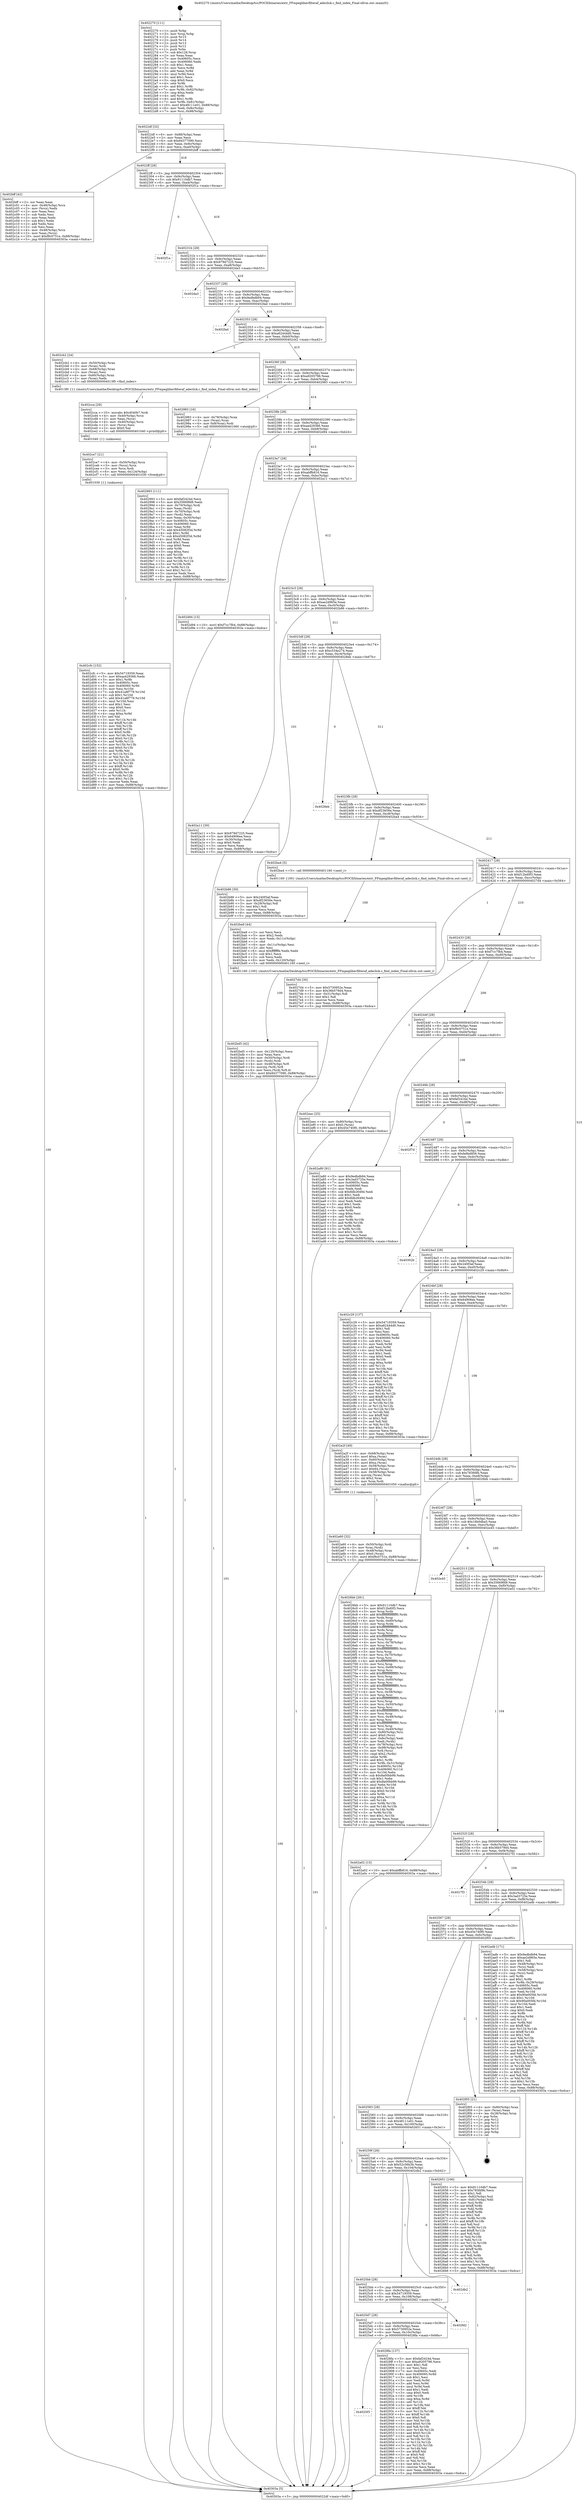 digraph "0x402270" {
  label = "0x402270 (/mnt/c/Users/mathe/Desktop/tcc/POCII/binaries/extr_FFmpeglibavfilteraf_adeclick.c_find_index_Final-ollvm.out::main(0))"
  labelloc = "t"
  node[shape=record]

  Entry [label="",width=0.3,height=0.3,shape=circle,fillcolor=black,style=filled]
  "0x4022df" [label="{
     0x4022df [32]\l
     | [instrs]\l
     &nbsp;&nbsp;0x4022df \<+6\>: mov -0x88(%rbp),%eax\l
     &nbsp;&nbsp;0x4022e5 \<+2\>: mov %eax,%ecx\l
     &nbsp;&nbsp;0x4022e7 \<+6\>: sub $0x84377090,%ecx\l
     &nbsp;&nbsp;0x4022ed \<+6\>: mov %eax,-0x9c(%rbp)\l
     &nbsp;&nbsp;0x4022f3 \<+6\>: mov %ecx,-0xa0(%rbp)\l
     &nbsp;&nbsp;0x4022f9 \<+6\>: je 0000000000402bff \<main+0x98f\>\l
  }"]
  "0x402bff" [label="{
     0x402bff [42]\l
     | [instrs]\l
     &nbsp;&nbsp;0x402bff \<+2\>: xor %eax,%eax\l
     &nbsp;&nbsp;0x402c01 \<+4\>: mov -0x48(%rbp),%rcx\l
     &nbsp;&nbsp;0x402c05 \<+2\>: mov (%rcx),%edx\l
     &nbsp;&nbsp;0x402c07 \<+2\>: mov %eax,%esi\l
     &nbsp;&nbsp;0x402c09 \<+2\>: sub %edx,%esi\l
     &nbsp;&nbsp;0x402c0b \<+2\>: mov %eax,%edx\l
     &nbsp;&nbsp;0x402c0d \<+3\>: sub $0x1,%edx\l
     &nbsp;&nbsp;0x402c10 \<+2\>: add %edx,%esi\l
     &nbsp;&nbsp;0x402c12 \<+2\>: sub %esi,%eax\l
     &nbsp;&nbsp;0x402c14 \<+4\>: mov -0x48(%rbp),%rcx\l
     &nbsp;&nbsp;0x402c18 \<+2\>: mov %eax,(%rcx)\l
     &nbsp;&nbsp;0x402c1a \<+10\>: movl $0xf9c0751e,-0x88(%rbp)\l
     &nbsp;&nbsp;0x402c24 \<+5\>: jmp 000000000040303a \<main+0xdca\>\l
  }"]
  "0x4022ff" [label="{
     0x4022ff [28]\l
     | [instrs]\l
     &nbsp;&nbsp;0x4022ff \<+5\>: jmp 0000000000402304 \<main+0x94\>\l
     &nbsp;&nbsp;0x402304 \<+6\>: mov -0x9c(%rbp),%eax\l
     &nbsp;&nbsp;0x40230a \<+5\>: sub $0x91110db7,%eax\l
     &nbsp;&nbsp;0x40230f \<+6\>: mov %eax,-0xa4(%rbp)\l
     &nbsp;&nbsp;0x402315 \<+6\>: je 0000000000402f1a \<main+0xcaa\>\l
  }"]
  Exit [label="",width=0.3,height=0.3,shape=circle,fillcolor=black,style=filled,peripheries=2]
  "0x402f1a" [label="{
     0x402f1a\l
  }", style=dashed]
  "0x40231b" [label="{
     0x40231b [28]\l
     | [instrs]\l
     &nbsp;&nbsp;0x40231b \<+5\>: jmp 0000000000402320 \<main+0xb0\>\l
     &nbsp;&nbsp;0x402320 \<+6\>: mov -0x9c(%rbp),%eax\l
     &nbsp;&nbsp;0x402326 \<+5\>: sub $0x979d7225,%eax\l
     &nbsp;&nbsp;0x40232b \<+6\>: mov %eax,-0xa8(%rbp)\l
     &nbsp;&nbsp;0x402331 \<+6\>: je 0000000000402da3 \<main+0xb33\>\l
  }"]
  "0x402cfc" [label="{
     0x402cfc [152]\l
     | [instrs]\l
     &nbsp;&nbsp;0x402cfc \<+5\>: mov $0x54719359,%eax\l
     &nbsp;&nbsp;0x402d01 \<+5\>: mov $0xaa429366,%edx\l
     &nbsp;&nbsp;0x402d06 \<+3\>: mov $0x1,%r8b\l
     &nbsp;&nbsp;0x402d09 \<+7\>: mov 0x40605c,%esi\l
     &nbsp;&nbsp;0x402d10 \<+8\>: mov 0x406060,%r9d\l
     &nbsp;&nbsp;0x402d18 \<+3\>: mov %esi,%r10d\l
     &nbsp;&nbsp;0x402d1b \<+7\>: sub $0x41a8f779,%r10d\l
     &nbsp;&nbsp;0x402d22 \<+4\>: sub $0x1,%r10d\l
     &nbsp;&nbsp;0x402d26 \<+7\>: add $0x41a8f779,%r10d\l
     &nbsp;&nbsp;0x402d2d \<+4\>: imul %r10d,%esi\l
     &nbsp;&nbsp;0x402d31 \<+3\>: and $0x1,%esi\l
     &nbsp;&nbsp;0x402d34 \<+3\>: cmp $0x0,%esi\l
     &nbsp;&nbsp;0x402d37 \<+4\>: sete %r11b\l
     &nbsp;&nbsp;0x402d3b \<+4\>: cmp $0xa,%r9d\l
     &nbsp;&nbsp;0x402d3f \<+3\>: setl %bl\l
     &nbsp;&nbsp;0x402d42 \<+3\>: mov %r11b,%r14b\l
     &nbsp;&nbsp;0x402d45 \<+4\>: xor $0xff,%r14b\l
     &nbsp;&nbsp;0x402d49 \<+3\>: mov %bl,%r15b\l
     &nbsp;&nbsp;0x402d4c \<+4\>: xor $0xff,%r15b\l
     &nbsp;&nbsp;0x402d50 \<+4\>: xor $0x0,%r8b\l
     &nbsp;&nbsp;0x402d54 \<+3\>: mov %r14b,%r12b\l
     &nbsp;&nbsp;0x402d57 \<+4\>: and $0x0,%r12b\l
     &nbsp;&nbsp;0x402d5b \<+3\>: and %r8b,%r11b\l
     &nbsp;&nbsp;0x402d5e \<+3\>: mov %r15b,%r13b\l
     &nbsp;&nbsp;0x402d61 \<+4\>: and $0x0,%r13b\l
     &nbsp;&nbsp;0x402d65 \<+3\>: and %r8b,%bl\l
     &nbsp;&nbsp;0x402d68 \<+3\>: or %r11b,%r12b\l
     &nbsp;&nbsp;0x402d6b \<+3\>: or %bl,%r13b\l
     &nbsp;&nbsp;0x402d6e \<+3\>: xor %r13b,%r12b\l
     &nbsp;&nbsp;0x402d71 \<+3\>: or %r15b,%r14b\l
     &nbsp;&nbsp;0x402d74 \<+4\>: xor $0xff,%r14b\l
     &nbsp;&nbsp;0x402d78 \<+4\>: or $0x0,%r8b\l
     &nbsp;&nbsp;0x402d7c \<+3\>: and %r8b,%r14b\l
     &nbsp;&nbsp;0x402d7f \<+3\>: or %r14b,%r12b\l
     &nbsp;&nbsp;0x402d82 \<+4\>: test $0x1,%r12b\l
     &nbsp;&nbsp;0x402d86 \<+3\>: cmovne %edx,%eax\l
     &nbsp;&nbsp;0x402d89 \<+6\>: mov %eax,-0x88(%rbp)\l
     &nbsp;&nbsp;0x402d8f \<+5\>: jmp 000000000040303a \<main+0xdca\>\l
  }"]
  "0x402da3" [label="{
     0x402da3\l
  }", style=dashed]
  "0x402337" [label="{
     0x402337 [28]\l
     | [instrs]\l
     &nbsp;&nbsp;0x402337 \<+5\>: jmp 000000000040233c \<main+0xcc\>\l
     &nbsp;&nbsp;0x40233c \<+6\>: mov -0x9c(%rbp),%eax\l
     &nbsp;&nbsp;0x402342 \<+5\>: sub $0x9edbdb94,%eax\l
     &nbsp;&nbsp;0x402347 \<+6\>: mov %eax,-0xac(%rbp)\l
     &nbsp;&nbsp;0x40234d \<+6\>: je 0000000000402fad \<main+0xd3d\>\l
  }"]
  "0x402ce7" [label="{
     0x402ce7 [21]\l
     | [instrs]\l
     &nbsp;&nbsp;0x402ce7 \<+4\>: mov -0x50(%rbp),%rcx\l
     &nbsp;&nbsp;0x402ceb \<+3\>: mov (%rcx),%rcx\l
     &nbsp;&nbsp;0x402cee \<+3\>: mov %rcx,%rdi\l
     &nbsp;&nbsp;0x402cf1 \<+6\>: mov %eax,-0x124(%rbp)\l
     &nbsp;&nbsp;0x402cf7 \<+5\>: call 0000000000401030 \<free@plt\>\l
     | [calls]\l
     &nbsp;&nbsp;0x401030 \{1\} (unknown)\l
  }"]
  "0x402fad" [label="{
     0x402fad\l
  }", style=dashed]
  "0x402353" [label="{
     0x402353 [28]\l
     | [instrs]\l
     &nbsp;&nbsp;0x402353 \<+5\>: jmp 0000000000402358 \<main+0xe8\>\l
     &nbsp;&nbsp;0x402358 \<+6\>: mov -0x9c(%rbp),%eax\l
     &nbsp;&nbsp;0x40235e \<+5\>: sub $0xa62444d0,%eax\l
     &nbsp;&nbsp;0x402363 \<+6\>: mov %eax,-0xb0(%rbp)\l
     &nbsp;&nbsp;0x402369 \<+6\>: je 0000000000402cb2 \<main+0xa42\>\l
  }"]
  "0x402cca" [label="{
     0x402cca [29]\l
     | [instrs]\l
     &nbsp;&nbsp;0x402cca \<+10\>: movabs $0x4040b7,%rdi\l
     &nbsp;&nbsp;0x402cd4 \<+4\>: mov -0x40(%rbp),%rcx\l
     &nbsp;&nbsp;0x402cd8 \<+2\>: mov %eax,(%rcx)\l
     &nbsp;&nbsp;0x402cda \<+4\>: mov -0x40(%rbp),%rcx\l
     &nbsp;&nbsp;0x402cde \<+2\>: mov (%rcx),%esi\l
     &nbsp;&nbsp;0x402ce0 \<+2\>: mov $0x0,%al\l
     &nbsp;&nbsp;0x402ce2 \<+5\>: call 0000000000401040 \<printf@plt\>\l
     | [calls]\l
     &nbsp;&nbsp;0x401040 \{1\} (unknown)\l
  }"]
  "0x402cb2" [label="{
     0x402cb2 [24]\l
     | [instrs]\l
     &nbsp;&nbsp;0x402cb2 \<+4\>: mov -0x50(%rbp),%rax\l
     &nbsp;&nbsp;0x402cb6 \<+3\>: mov (%rax),%rdi\l
     &nbsp;&nbsp;0x402cb9 \<+4\>: mov -0x68(%rbp),%rax\l
     &nbsp;&nbsp;0x402cbd \<+2\>: mov (%rax),%esi\l
     &nbsp;&nbsp;0x402cbf \<+4\>: mov -0x60(%rbp),%rax\l
     &nbsp;&nbsp;0x402cc3 \<+2\>: mov (%rax),%edx\l
     &nbsp;&nbsp;0x402cc5 \<+5\>: call 00000000004013f0 \<find_index\>\l
     | [calls]\l
     &nbsp;&nbsp;0x4013f0 \{1\} (/mnt/c/Users/mathe/Desktop/tcc/POCII/binaries/extr_FFmpeglibavfilteraf_adeclick.c_find_index_Final-ollvm.out::find_index)\l
  }"]
  "0x40236f" [label="{
     0x40236f [28]\l
     | [instrs]\l
     &nbsp;&nbsp;0x40236f \<+5\>: jmp 0000000000402374 \<main+0x104\>\l
     &nbsp;&nbsp;0x402374 \<+6\>: mov -0x9c(%rbp),%eax\l
     &nbsp;&nbsp;0x40237a \<+5\>: sub $0xa9205796,%eax\l
     &nbsp;&nbsp;0x40237f \<+6\>: mov %eax,-0xb4(%rbp)\l
     &nbsp;&nbsp;0x402385 \<+6\>: je 0000000000402983 \<main+0x713\>\l
  }"]
  "0x402bd5" [label="{
     0x402bd5 [42]\l
     | [instrs]\l
     &nbsp;&nbsp;0x402bd5 \<+6\>: mov -0x120(%rbp),%ecx\l
     &nbsp;&nbsp;0x402bdb \<+3\>: imul %eax,%ecx\l
     &nbsp;&nbsp;0x402bde \<+4\>: mov -0x50(%rbp),%rdi\l
     &nbsp;&nbsp;0x402be2 \<+3\>: mov (%rdi),%rdi\l
     &nbsp;&nbsp;0x402be5 \<+4\>: mov -0x48(%rbp),%r8\l
     &nbsp;&nbsp;0x402be9 \<+3\>: movslq (%r8),%r8\l
     &nbsp;&nbsp;0x402bec \<+4\>: mov %ecx,(%rdi,%r8,4)\l
     &nbsp;&nbsp;0x402bf0 \<+10\>: movl $0x84377090,-0x88(%rbp)\l
     &nbsp;&nbsp;0x402bfa \<+5\>: jmp 000000000040303a \<main+0xdca\>\l
  }"]
  "0x402983" [label="{
     0x402983 [16]\l
     | [instrs]\l
     &nbsp;&nbsp;0x402983 \<+4\>: mov -0x78(%rbp),%rax\l
     &nbsp;&nbsp;0x402987 \<+3\>: mov (%rax),%rax\l
     &nbsp;&nbsp;0x40298a \<+4\>: mov 0x8(%rax),%rdi\l
     &nbsp;&nbsp;0x40298e \<+5\>: call 0000000000401060 \<atoi@plt\>\l
     | [calls]\l
     &nbsp;&nbsp;0x401060 \{1\} (unknown)\l
  }"]
  "0x40238b" [label="{
     0x40238b [28]\l
     | [instrs]\l
     &nbsp;&nbsp;0x40238b \<+5\>: jmp 0000000000402390 \<main+0x120\>\l
     &nbsp;&nbsp;0x402390 \<+6\>: mov -0x9c(%rbp),%eax\l
     &nbsp;&nbsp;0x402396 \<+5\>: sub $0xaa429366,%eax\l
     &nbsp;&nbsp;0x40239b \<+6\>: mov %eax,-0xb8(%rbp)\l
     &nbsp;&nbsp;0x4023a1 \<+6\>: je 0000000000402d94 \<main+0xb24\>\l
  }"]
  "0x402ba9" [label="{
     0x402ba9 [44]\l
     | [instrs]\l
     &nbsp;&nbsp;0x402ba9 \<+2\>: xor %ecx,%ecx\l
     &nbsp;&nbsp;0x402bab \<+5\>: mov $0x2,%edx\l
     &nbsp;&nbsp;0x402bb0 \<+6\>: mov %edx,-0x11c(%rbp)\l
     &nbsp;&nbsp;0x402bb6 \<+1\>: cltd\l
     &nbsp;&nbsp;0x402bb7 \<+6\>: mov -0x11c(%rbp),%esi\l
     &nbsp;&nbsp;0x402bbd \<+2\>: idiv %esi\l
     &nbsp;&nbsp;0x402bbf \<+6\>: imul $0xfffffffe,%edx,%edx\l
     &nbsp;&nbsp;0x402bc5 \<+3\>: sub $0x1,%ecx\l
     &nbsp;&nbsp;0x402bc8 \<+2\>: sub %ecx,%edx\l
     &nbsp;&nbsp;0x402bca \<+6\>: mov %edx,-0x120(%rbp)\l
     &nbsp;&nbsp;0x402bd0 \<+5\>: call 0000000000401160 \<next_i\>\l
     | [calls]\l
     &nbsp;&nbsp;0x401160 \{100\} (/mnt/c/Users/mathe/Desktop/tcc/POCII/binaries/extr_FFmpeglibavfilteraf_adeclick.c_find_index_Final-ollvm.out::next_i)\l
  }"]
  "0x402d94" [label="{
     0x402d94 [15]\l
     | [instrs]\l
     &nbsp;&nbsp;0x402d94 \<+10\>: movl $0xf7cc7fb4,-0x88(%rbp)\l
     &nbsp;&nbsp;0x402d9e \<+5\>: jmp 000000000040303a \<main+0xdca\>\l
  }"]
  "0x4023a7" [label="{
     0x4023a7 [28]\l
     | [instrs]\l
     &nbsp;&nbsp;0x4023a7 \<+5\>: jmp 00000000004023ac \<main+0x13c\>\l
     &nbsp;&nbsp;0x4023ac \<+6\>: mov -0x9c(%rbp),%eax\l
     &nbsp;&nbsp;0x4023b2 \<+5\>: sub $0xabffb816,%eax\l
     &nbsp;&nbsp;0x4023b7 \<+6\>: mov %eax,-0xbc(%rbp)\l
     &nbsp;&nbsp;0x4023bd \<+6\>: je 0000000000402a11 \<main+0x7a1\>\l
  }"]
  "0x402a60" [label="{
     0x402a60 [32]\l
     | [instrs]\l
     &nbsp;&nbsp;0x402a60 \<+4\>: mov -0x50(%rbp),%rdi\l
     &nbsp;&nbsp;0x402a64 \<+3\>: mov %rax,(%rdi)\l
     &nbsp;&nbsp;0x402a67 \<+4\>: mov -0x48(%rbp),%rax\l
     &nbsp;&nbsp;0x402a6b \<+6\>: movl $0x0,(%rax)\l
     &nbsp;&nbsp;0x402a71 \<+10\>: movl $0xf9c0751e,-0x88(%rbp)\l
     &nbsp;&nbsp;0x402a7b \<+5\>: jmp 000000000040303a \<main+0xdca\>\l
  }"]
  "0x402a11" [label="{
     0x402a11 [30]\l
     | [instrs]\l
     &nbsp;&nbsp;0x402a11 \<+5\>: mov $0x979d7225,%eax\l
     &nbsp;&nbsp;0x402a16 \<+5\>: mov $0x64906ee,%ecx\l
     &nbsp;&nbsp;0x402a1b \<+3\>: mov -0x30(%rbp),%edx\l
     &nbsp;&nbsp;0x402a1e \<+3\>: cmp $0x0,%edx\l
     &nbsp;&nbsp;0x402a21 \<+3\>: cmove %ecx,%eax\l
     &nbsp;&nbsp;0x402a24 \<+6\>: mov %eax,-0x88(%rbp)\l
     &nbsp;&nbsp;0x402a2a \<+5\>: jmp 000000000040303a \<main+0xdca\>\l
  }"]
  "0x4023c3" [label="{
     0x4023c3 [28]\l
     | [instrs]\l
     &nbsp;&nbsp;0x4023c3 \<+5\>: jmp 00000000004023c8 \<main+0x158\>\l
     &nbsp;&nbsp;0x4023c8 \<+6\>: mov -0x9c(%rbp),%eax\l
     &nbsp;&nbsp;0x4023ce \<+5\>: sub $0xae2d965e,%eax\l
     &nbsp;&nbsp;0x4023d3 \<+6\>: mov %eax,-0xc0(%rbp)\l
     &nbsp;&nbsp;0x4023d9 \<+6\>: je 0000000000402b86 \<main+0x916\>\l
  }"]
  "0x402993" [label="{
     0x402993 [111]\l
     | [instrs]\l
     &nbsp;&nbsp;0x402993 \<+5\>: mov $0xfaf2424d,%ecx\l
     &nbsp;&nbsp;0x402998 \<+5\>: mov $0x35669fd9,%edx\l
     &nbsp;&nbsp;0x40299d \<+4\>: mov -0x70(%rbp),%rdi\l
     &nbsp;&nbsp;0x4029a1 \<+2\>: mov %eax,(%rdi)\l
     &nbsp;&nbsp;0x4029a3 \<+4\>: mov -0x70(%rbp),%rdi\l
     &nbsp;&nbsp;0x4029a7 \<+2\>: mov (%rdi),%eax\l
     &nbsp;&nbsp;0x4029a9 \<+3\>: mov %eax,-0x30(%rbp)\l
     &nbsp;&nbsp;0x4029ac \<+7\>: mov 0x40605c,%eax\l
     &nbsp;&nbsp;0x4029b3 \<+7\>: mov 0x406060,%esi\l
     &nbsp;&nbsp;0x4029ba \<+3\>: mov %eax,%r8d\l
     &nbsp;&nbsp;0x4029bd \<+7\>: add $0x45082f3d,%r8d\l
     &nbsp;&nbsp;0x4029c4 \<+4\>: sub $0x1,%r8d\l
     &nbsp;&nbsp;0x4029c8 \<+7\>: sub $0x45082f3d,%r8d\l
     &nbsp;&nbsp;0x4029cf \<+4\>: imul %r8d,%eax\l
     &nbsp;&nbsp;0x4029d3 \<+3\>: and $0x1,%eax\l
     &nbsp;&nbsp;0x4029d6 \<+3\>: cmp $0x0,%eax\l
     &nbsp;&nbsp;0x4029d9 \<+4\>: sete %r9b\l
     &nbsp;&nbsp;0x4029dd \<+3\>: cmp $0xa,%esi\l
     &nbsp;&nbsp;0x4029e0 \<+4\>: setl %r10b\l
     &nbsp;&nbsp;0x4029e4 \<+3\>: mov %r9b,%r11b\l
     &nbsp;&nbsp;0x4029e7 \<+3\>: and %r10b,%r11b\l
     &nbsp;&nbsp;0x4029ea \<+3\>: xor %r10b,%r9b\l
     &nbsp;&nbsp;0x4029ed \<+3\>: or %r9b,%r11b\l
     &nbsp;&nbsp;0x4029f0 \<+4\>: test $0x1,%r11b\l
     &nbsp;&nbsp;0x4029f4 \<+3\>: cmovne %edx,%ecx\l
     &nbsp;&nbsp;0x4029f7 \<+6\>: mov %ecx,-0x88(%rbp)\l
     &nbsp;&nbsp;0x4029fd \<+5\>: jmp 000000000040303a \<main+0xdca\>\l
  }"]
  "0x402b86" [label="{
     0x402b86 [30]\l
     | [instrs]\l
     &nbsp;&nbsp;0x402b86 \<+5\>: mov $0x240f3af,%eax\l
     &nbsp;&nbsp;0x402b8b \<+5\>: mov $0xdf23656e,%ecx\l
     &nbsp;&nbsp;0x402b90 \<+3\>: mov -0x29(%rbp),%dl\l
     &nbsp;&nbsp;0x402b93 \<+3\>: test $0x1,%dl\l
     &nbsp;&nbsp;0x402b96 \<+3\>: cmovne %ecx,%eax\l
     &nbsp;&nbsp;0x402b99 \<+6\>: mov %eax,-0x88(%rbp)\l
     &nbsp;&nbsp;0x402b9f \<+5\>: jmp 000000000040303a \<main+0xdca\>\l
  }"]
  "0x4023df" [label="{
     0x4023df [28]\l
     | [instrs]\l
     &nbsp;&nbsp;0x4023df \<+5\>: jmp 00000000004023e4 \<main+0x174\>\l
     &nbsp;&nbsp;0x4023e4 \<+6\>: mov -0x9c(%rbp),%eax\l
     &nbsp;&nbsp;0x4023ea \<+5\>: sub $0xc534e274,%eax\l
     &nbsp;&nbsp;0x4023ef \<+6\>: mov %eax,-0xc4(%rbp)\l
     &nbsp;&nbsp;0x4023f5 \<+6\>: je 00000000004028eb \<main+0x67b\>\l
  }"]
  "0x4025f3" [label="{
     0x4025f3\l
  }", style=dashed]
  "0x4028eb" [label="{
     0x4028eb\l
  }", style=dashed]
  "0x4023fb" [label="{
     0x4023fb [28]\l
     | [instrs]\l
     &nbsp;&nbsp;0x4023fb \<+5\>: jmp 0000000000402400 \<main+0x190\>\l
     &nbsp;&nbsp;0x402400 \<+6\>: mov -0x9c(%rbp),%eax\l
     &nbsp;&nbsp;0x402406 \<+5\>: sub $0xdf23656e,%eax\l
     &nbsp;&nbsp;0x40240b \<+6\>: mov %eax,-0xc8(%rbp)\l
     &nbsp;&nbsp;0x402411 \<+6\>: je 0000000000402ba4 \<main+0x934\>\l
  }"]
  "0x4028fa" [label="{
     0x4028fa [137]\l
     | [instrs]\l
     &nbsp;&nbsp;0x4028fa \<+5\>: mov $0xfaf2424d,%eax\l
     &nbsp;&nbsp;0x4028ff \<+5\>: mov $0xa9205796,%ecx\l
     &nbsp;&nbsp;0x402904 \<+2\>: mov $0x1,%dl\l
     &nbsp;&nbsp;0x402906 \<+2\>: xor %esi,%esi\l
     &nbsp;&nbsp;0x402908 \<+7\>: mov 0x40605c,%edi\l
     &nbsp;&nbsp;0x40290f \<+8\>: mov 0x406060,%r8d\l
     &nbsp;&nbsp;0x402917 \<+3\>: sub $0x1,%esi\l
     &nbsp;&nbsp;0x40291a \<+3\>: mov %edi,%r9d\l
     &nbsp;&nbsp;0x40291d \<+3\>: add %esi,%r9d\l
     &nbsp;&nbsp;0x402920 \<+4\>: imul %r9d,%edi\l
     &nbsp;&nbsp;0x402924 \<+3\>: and $0x1,%edi\l
     &nbsp;&nbsp;0x402927 \<+3\>: cmp $0x0,%edi\l
     &nbsp;&nbsp;0x40292a \<+4\>: sete %r10b\l
     &nbsp;&nbsp;0x40292e \<+4\>: cmp $0xa,%r8d\l
     &nbsp;&nbsp;0x402932 \<+4\>: setl %r11b\l
     &nbsp;&nbsp;0x402936 \<+3\>: mov %r10b,%bl\l
     &nbsp;&nbsp;0x402939 \<+3\>: xor $0xff,%bl\l
     &nbsp;&nbsp;0x40293c \<+3\>: mov %r11b,%r14b\l
     &nbsp;&nbsp;0x40293f \<+4\>: xor $0xff,%r14b\l
     &nbsp;&nbsp;0x402943 \<+3\>: xor $0x0,%dl\l
     &nbsp;&nbsp;0x402946 \<+3\>: mov %bl,%r15b\l
     &nbsp;&nbsp;0x402949 \<+4\>: and $0x0,%r15b\l
     &nbsp;&nbsp;0x40294d \<+3\>: and %dl,%r10b\l
     &nbsp;&nbsp;0x402950 \<+3\>: mov %r14b,%r12b\l
     &nbsp;&nbsp;0x402953 \<+4\>: and $0x0,%r12b\l
     &nbsp;&nbsp;0x402957 \<+3\>: and %dl,%r11b\l
     &nbsp;&nbsp;0x40295a \<+3\>: or %r10b,%r15b\l
     &nbsp;&nbsp;0x40295d \<+3\>: or %r11b,%r12b\l
     &nbsp;&nbsp;0x402960 \<+3\>: xor %r12b,%r15b\l
     &nbsp;&nbsp;0x402963 \<+3\>: or %r14b,%bl\l
     &nbsp;&nbsp;0x402966 \<+3\>: xor $0xff,%bl\l
     &nbsp;&nbsp;0x402969 \<+3\>: or $0x0,%dl\l
     &nbsp;&nbsp;0x40296c \<+2\>: and %dl,%bl\l
     &nbsp;&nbsp;0x40296e \<+3\>: or %bl,%r15b\l
     &nbsp;&nbsp;0x402971 \<+4\>: test $0x1,%r15b\l
     &nbsp;&nbsp;0x402975 \<+3\>: cmovne %ecx,%eax\l
     &nbsp;&nbsp;0x402978 \<+6\>: mov %eax,-0x88(%rbp)\l
     &nbsp;&nbsp;0x40297e \<+5\>: jmp 000000000040303a \<main+0xdca\>\l
  }"]
  "0x402ba4" [label="{
     0x402ba4 [5]\l
     | [instrs]\l
     &nbsp;&nbsp;0x402ba4 \<+5\>: call 0000000000401160 \<next_i\>\l
     | [calls]\l
     &nbsp;&nbsp;0x401160 \{100\} (/mnt/c/Users/mathe/Desktop/tcc/POCII/binaries/extr_FFmpeglibavfilteraf_adeclick.c_find_index_Final-ollvm.out::next_i)\l
  }"]
  "0x402417" [label="{
     0x402417 [28]\l
     | [instrs]\l
     &nbsp;&nbsp;0x402417 \<+5\>: jmp 000000000040241c \<main+0x1ac\>\l
     &nbsp;&nbsp;0x40241c \<+6\>: mov -0x9c(%rbp),%eax\l
     &nbsp;&nbsp;0x402422 \<+5\>: sub $0xf12bd0f3,%eax\l
     &nbsp;&nbsp;0x402427 \<+6\>: mov %eax,-0xcc(%rbp)\l
     &nbsp;&nbsp;0x40242d \<+6\>: je 00000000004027d4 \<main+0x564\>\l
  }"]
  "0x4025d7" [label="{
     0x4025d7 [28]\l
     | [instrs]\l
     &nbsp;&nbsp;0x4025d7 \<+5\>: jmp 00000000004025dc \<main+0x36c\>\l
     &nbsp;&nbsp;0x4025dc \<+6\>: mov -0x9c(%rbp),%eax\l
     &nbsp;&nbsp;0x4025e2 \<+5\>: sub $0x5730952e,%eax\l
     &nbsp;&nbsp;0x4025e7 \<+6\>: mov %eax,-0x10c(%rbp)\l
     &nbsp;&nbsp;0x4025ed \<+6\>: je 00000000004028fa \<main+0x68a\>\l
  }"]
  "0x4027d4" [label="{
     0x4027d4 [30]\l
     | [instrs]\l
     &nbsp;&nbsp;0x4027d4 \<+5\>: mov $0x5730952e,%eax\l
     &nbsp;&nbsp;0x4027d9 \<+5\>: mov $0x36b579d4,%ecx\l
     &nbsp;&nbsp;0x4027de \<+3\>: mov -0x31(%rbp),%dl\l
     &nbsp;&nbsp;0x4027e1 \<+3\>: test $0x1,%dl\l
     &nbsp;&nbsp;0x4027e4 \<+3\>: cmovne %ecx,%eax\l
     &nbsp;&nbsp;0x4027e7 \<+6\>: mov %eax,-0x88(%rbp)\l
     &nbsp;&nbsp;0x4027ed \<+5\>: jmp 000000000040303a \<main+0xdca\>\l
  }"]
  "0x402433" [label="{
     0x402433 [28]\l
     | [instrs]\l
     &nbsp;&nbsp;0x402433 \<+5\>: jmp 0000000000402438 \<main+0x1c8\>\l
     &nbsp;&nbsp;0x402438 \<+6\>: mov -0x9c(%rbp),%eax\l
     &nbsp;&nbsp;0x40243e \<+5\>: sub $0xf7cc7fb4,%eax\l
     &nbsp;&nbsp;0x402443 \<+6\>: mov %eax,-0xd0(%rbp)\l
     &nbsp;&nbsp;0x402449 \<+6\>: je 0000000000402eec \<main+0xc7c\>\l
  }"]
  "0x402fd2" [label="{
     0x402fd2\l
  }", style=dashed]
  "0x402eec" [label="{
     0x402eec [25]\l
     | [instrs]\l
     &nbsp;&nbsp;0x402eec \<+4\>: mov -0x80(%rbp),%rax\l
     &nbsp;&nbsp;0x402ef0 \<+6\>: movl $0x0,(%rax)\l
     &nbsp;&nbsp;0x402ef6 \<+10\>: movl $0x45e740f0,-0x88(%rbp)\l
     &nbsp;&nbsp;0x402f00 \<+5\>: jmp 000000000040303a \<main+0xdca\>\l
  }"]
  "0x40244f" [label="{
     0x40244f [28]\l
     | [instrs]\l
     &nbsp;&nbsp;0x40244f \<+5\>: jmp 0000000000402454 \<main+0x1e4\>\l
     &nbsp;&nbsp;0x402454 \<+6\>: mov -0x9c(%rbp),%eax\l
     &nbsp;&nbsp;0x40245a \<+5\>: sub $0xf9c0751e,%eax\l
     &nbsp;&nbsp;0x40245f \<+6\>: mov %eax,-0xd4(%rbp)\l
     &nbsp;&nbsp;0x402465 \<+6\>: je 0000000000402a80 \<main+0x810\>\l
  }"]
  "0x4025bb" [label="{
     0x4025bb [28]\l
     | [instrs]\l
     &nbsp;&nbsp;0x4025bb \<+5\>: jmp 00000000004025c0 \<main+0x350\>\l
     &nbsp;&nbsp;0x4025c0 \<+6\>: mov -0x9c(%rbp),%eax\l
     &nbsp;&nbsp;0x4025c6 \<+5\>: sub $0x54719359,%eax\l
     &nbsp;&nbsp;0x4025cb \<+6\>: mov %eax,-0x108(%rbp)\l
     &nbsp;&nbsp;0x4025d1 \<+6\>: je 0000000000402fd2 \<main+0xd62\>\l
  }"]
  "0x402a80" [label="{
     0x402a80 [91]\l
     | [instrs]\l
     &nbsp;&nbsp;0x402a80 \<+5\>: mov $0x9edbdb94,%eax\l
     &nbsp;&nbsp;0x402a85 \<+5\>: mov $0x3ad3725e,%ecx\l
     &nbsp;&nbsp;0x402a8a \<+7\>: mov 0x40605c,%edx\l
     &nbsp;&nbsp;0x402a91 \<+7\>: mov 0x406060,%esi\l
     &nbsp;&nbsp;0x402a98 \<+2\>: mov %edx,%edi\l
     &nbsp;&nbsp;0x402a9a \<+6\>: sub $0x8db2649d,%edi\l
     &nbsp;&nbsp;0x402aa0 \<+3\>: sub $0x1,%edi\l
     &nbsp;&nbsp;0x402aa3 \<+6\>: add $0x8db2649d,%edi\l
     &nbsp;&nbsp;0x402aa9 \<+3\>: imul %edi,%edx\l
     &nbsp;&nbsp;0x402aac \<+3\>: and $0x1,%edx\l
     &nbsp;&nbsp;0x402aaf \<+3\>: cmp $0x0,%edx\l
     &nbsp;&nbsp;0x402ab2 \<+4\>: sete %r8b\l
     &nbsp;&nbsp;0x402ab6 \<+3\>: cmp $0xa,%esi\l
     &nbsp;&nbsp;0x402ab9 \<+4\>: setl %r9b\l
     &nbsp;&nbsp;0x402abd \<+3\>: mov %r8b,%r10b\l
     &nbsp;&nbsp;0x402ac0 \<+3\>: and %r9b,%r10b\l
     &nbsp;&nbsp;0x402ac3 \<+3\>: xor %r9b,%r8b\l
     &nbsp;&nbsp;0x402ac6 \<+3\>: or %r8b,%r10b\l
     &nbsp;&nbsp;0x402ac9 \<+4\>: test $0x1,%r10b\l
     &nbsp;&nbsp;0x402acd \<+3\>: cmovne %ecx,%eax\l
     &nbsp;&nbsp;0x402ad0 \<+6\>: mov %eax,-0x88(%rbp)\l
     &nbsp;&nbsp;0x402ad6 \<+5\>: jmp 000000000040303a \<main+0xdca\>\l
  }"]
  "0x40246b" [label="{
     0x40246b [28]\l
     | [instrs]\l
     &nbsp;&nbsp;0x40246b \<+5\>: jmp 0000000000402470 \<main+0x200\>\l
     &nbsp;&nbsp;0x402470 \<+6\>: mov -0x9c(%rbp),%eax\l
     &nbsp;&nbsp;0x402476 \<+5\>: sub $0xfaf2424d,%eax\l
     &nbsp;&nbsp;0x40247b \<+6\>: mov %eax,-0xd8(%rbp)\l
     &nbsp;&nbsp;0x402481 \<+6\>: je 0000000000402f7d \<main+0xd0d\>\l
  }"]
  "0x402db2" [label="{
     0x402db2\l
  }", style=dashed]
  "0x402f7d" [label="{
     0x402f7d\l
  }", style=dashed]
  "0x402487" [label="{
     0x402487 [28]\l
     | [instrs]\l
     &nbsp;&nbsp;0x402487 \<+5\>: jmp 000000000040248c \<main+0x21c\>\l
     &nbsp;&nbsp;0x40248c \<+6\>: mov -0x9c(%rbp),%eax\l
     &nbsp;&nbsp;0x402492 \<+5\>: sub $0xfe9bd856,%eax\l
     &nbsp;&nbsp;0x402497 \<+6\>: mov %eax,-0xdc(%rbp)\l
     &nbsp;&nbsp;0x40249d \<+6\>: je 000000000040302b \<main+0xdbb\>\l
  }"]
  "0x402270" [label="{
     0x402270 [111]\l
     | [instrs]\l
     &nbsp;&nbsp;0x402270 \<+1\>: push %rbp\l
     &nbsp;&nbsp;0x402271 \<+3\>: mov %rsp,%rbp\l
     &nbsp;&nbsp;0x402274 \<+2\>: push %r15\l
     &nbsp;&nbsp;0x402276 \<+2\>: push %r14\l
     &nbsp;&nbsp;0x402278 \<+2\>: push %r13\l
     &nbsp;&nbsp;0x40227a \<+2\>: push %r12\l
     &nbsp;&nbsp;0x40227c \<+1\>: push %rbx\l
     &nbsp;&nbsp;0x40227d \<+7\>: sub $0x128,%rsp\l
     &nbsp;&nbsp;0x402284 \<+2\>: xor %eax,%eax\l
     &nbsp;&nbsp;0x402286 \<+7\>: mov 0x40605c,%ecx\l
     &nbsp;&nbsp;0x40228d \<+7\>: mov 0x406060,%edx\l
     &nbsp;&nbsp;0x402294 \<+3\>: sub $0x1,%eax\l
     &nbsp;&nbsp;0x402297 \<+3\>: mov %ecx,%r8d\l
     &nbsp;&nbsp;0x40229a \<+3\>: add %eax,%r8d\l
     &nbsp;&nbsp;0x40229d \<+4\>: imul %r8d,%ecx\l
     &nbsp;&nbsp;0x4022a1 \<+3\>: and $0x1,%ecx\l
     &nbsp;&nbsp;0x4022a4 \<+3\>: cmp $0x0,%ecx\l
     &nbsp;&nbsp;0x4022a7 \<+4\>: sete %r9b\l
     &nbsp;&nbsp;0x4022ab \<+4\>: and $0x1,%r9b\l
     &nbsp;&nbsp;0x4022af \<+7\>: mov %r9b,-0x82(%rbp)\l
     &nbsp;&nbsp;0x4022b6 \<+3\>: cmp $0xa,%edx\l
     &nbsp;&nbsp;0x4022b9 \<+4\>: setl %r9b\l
     &nbsp;&nbsp;0x4022bd \<+4\>: and $0x1,%r9b\l
     &nbsp;&nbsp;0x4022c1 \<+7\>: mov %r9b,-0x81(%rbp)\l
     &nbsp;&nbsp;0x4022c8 \<+10\>: movl $0x48111e01,-0x88(%rbp)\l
     &nbsp;&nbsp;0x4022d2 \<+6\>: mov %edi,-0x8c(%rbp)\l
     &nbsp;&nbsp;0x4022d8 \<+7\>: mov %rsi,-0x98(%rbp)\l
  }"]
  "0x40302b" [label="{
     0x40302b\l
  }", style=dashed]
  "0x4024a3" [label="{
     0x4024a3 [28]\l
     | [instrs]\l
     &nbsp;&nbsp;0x4024a3 \<+5\>: jmp 00000000004024a8 \<main+0x238\>\l
     &nbsp;&nbsp;0x4024a8 \<+6\>: mov -0x9c(%rbp),%eax\l
     &nbsp;&nbsp;0x4024ae \<+5\>: sub $0x240f3af,%eax\l
     &nbsp;&nbsp;0x4024b3 \<+6\>: mov %eax,-0xe0(%rbp)\l
     &nbsp;&nbsp;0x4024b9 \<+6\>: je 0000000000402c29 \<main+0x9b9\>\l
  }"]
  "0x40303a" [label="{
     0x40303a [5]\l
     | [instrs]\l
     &nbsp;&nbsp;0x40303a \<+5\>: jmp 00000000004022df \<main+0x6f\>\l
  }"]
  "0x402c29" [label="{
     0x402c29 [137]\l
     | [instrs]\l
     &nbsp;&nbsp;0x402c29 \<+5\>: mov $0x54719359,%eax\l
     &nbsp;&nbsp;0x402c2e \<+5\>: mov $0xa62444d0,%ecx\l
     &nbsp;&nbsp;0x402c33 \<+2\>: mov $0x1,%dl\l
     &nbsp;&nbsp;0x402c35 \<+2\>: xor %esi,%esi\l
     &nbsp;&nbsp;0x402c37 \<+7\>: mov 0x40605c,%edi\l
     &nbsp;&nbsp;0x402c3e \<+8\>: mov 0x406060,%r8d\l
     &nbsp;&nbsp;0x402c46 \<+3\>: sub $0x1,%esi\l
     &nbsp;&nbsp;0x402c49 \<+3\>: mov %edi,%r9d\l
     &nbsp;&nbsp;0x402c4c \<+3\>: add %esi,%r9d\l
     &nbsp;&nbsp;0x402c4f \<+4\>: imul %r9d,%edi\l
     &nbsp;&nbsp;0x402c53 \<+3\>: and $0x1,%edi\l
     &nbsp;&nbsp;0x402c56 \<+3\>: cmp $0x0,%edi\l
     &nbsp;&nbsp;0x402c59 \<+4\>: sete %r10b\l
     &nbsp;&nbsp;0x402c5d \<+4\>: cmp $0xa,%r8d\l
     &nbsp;&nbsp;0x402c61 \<+4\>: setl %r11b\l
     &nbsp;&nbsp;0x402c65 \<+3\>: mov %r10b,%bl\l
     &nbsp;&nbsp;0x402c68 \<+3\>: xor $0xff,%bl\l
     &nbsp;&nbsp;0x402c6b \<+3\>: mov %r11b,%r14b\l
     &nbsp;&nbsp;0x402c6e \<+4\>: xor $0xff,%r14b\l
     &nbsp;&nbsp;0x402c72 \<+3\>: xor $0x1,%dl\l
     &nbsp;&nbsp;0x402c75 \<+3\>: mov %bl,%r15b\l
     &nbsp;&nbsp;0x402c78 \<+4\>: and $0xff,%r15b\l
     &nbsp;&nbsp;0x402c7c \<+3\>: and %dl,%r10b\l
     &nbsp;&nbsp;0x402c7f \<+3\>: mov %r14b,%r12b\l
     &nbsp;&nbsp;0x402c82 \<+4\>: and $0xff,%r12b\l
     &nbsp;&nbsp;0x402c86 \<+3\>: and %dl,%r11b\l
     &nbsp;&nbsp;0x402c89 \<+3\>: or %r10b,%r15b\l
     &nbsp;&nbsp;0x402c8c \<+3\>: or %r11b,%r12b\l
     &nbsp;&nbsp;0x402c8f \<+3\>: xor %r12b,%r15b\l
     &nbsp;&nbsp;0x402c92 \<+3\>: or %r14b,%bl\l
     &nbsp;&nbsp;0x402c95 \<+3\>: xor $0xff,%bl\l
     &nbsp;&nbsp;0x402c98 \<+3\>: or $0x1,%dl\l
     &nbsp;&nbsp;0x402c9b \<+2\>: and %dl,%bl\l
     &nbsp;&nbsp;0x402c9d \<+3\>: or %bl,%r15b\l
     &nbsp;&nbsp;0x402ca0 \<+4\>: test $0x1,%r15b\l
     &nbsp;&nbsp;0x402ca4 \<+3\>: cmovne %ecx,%eax\l
     &nbsp;&nbsp;0x402ca7 \<+6\>: mov %eax,-0x88(%rbp)\l
     &nbsp;&nbsp;0x402cad \<+5\>: jmp 000000000040303a \<main+0xdca\>\l
  }"]
  "0x4024bf" [label="{
     0x4024bf [28]\l
     | [instrs]\l
     &nbsp;&nbsp;0x4024bf \<+5\>: jmp 00000000004024c4 \<main+0x254\>\l
     &nbsp;&nbsp;0x4024c4 \<+6\>: mov -0x9c(%rbp),%eax\l
     &nbsp;&nbsp;0x4024ca \<+5\>: sub $0x64906ee,%eax\l
     &nbsp;&nbsp;0x4024cf \<+6\>: mov %eax,-0xe4(%rbp)\l
     &nbsp;&nbsp;0x4024d5 \<+6\>: je 0000000000402a2f \<main+0x7bf\>\l
  }"]
  "0x40259f" [label="{
     0x40259f [28]\l
     | [instrs]\l
     &nbsp;&nbsp;0x40259f \<+5\>: jmp 00000000004025a4 \<main+0x334\>\l
     &nbsp;&nbsp;0x4025a4 \<+6\>: mov -0x9c(%rbp),%eax\l
     &nbsp;&nbsp;0x4025aa \<+5\>: sub $0x52c56b3b,%eax\l
     &nbsp;&nbsp;0x4025af \<+6\>: mov %eax,-0x104(%rbp)\l
     &nbsp;&nbsp;0x4025b5 \<+6\>: je 0000000000402db2 \<main+0xb42\>\l
  }"]
  "0x402a2f" [label="{
     0x402a2f [49]\l
     | [instrs]\l
     &nbsp;&nbsp;0x402a2f \<+4\>: mov -0x68(%rbp),%rax\l
     &nbsp;&nbsp;0x402a33 \<+6\>: movl $0xa,(%rax)\l
     &nbsp;&nbsp;0x402a39 \<+4\>: mov -0x60(%rbp),%rax\l
     &nbsp;&nbsp;0x402a3d \<+6\>: movl $0xa,(%rax)\l
     &nbsp;&nbsp;0x402a43 \<+4\>: mov -0x58(%rbp),%rax\l
     &nbsp;&nbsp;0x402a47 \<+6\>: movl $0x64,(%rax)\l
     &nbsp;&nbsp;0x402a4d \<+4\>: mov -0x58(%rbp),%rax\l
     &nbsp;&nbsp;0x402a51 \<+3\>: movslq (%rax),%rax\l
     &nbsp;&nbsp;0x402a54 \<+4\>: shl $0x2,%rax\l
     &nbsp;&nbsp;0x402a58 \<+3\>: mov %rax,%rdi\l
     &nbsp;&nbsp;0x402a5b \<+5\>: call 0000000000401050 \<malloc@plt\>\l
     | [calls]\l
     &nbsp;&nbsp;0x401050 \{1\} (unknown)\l
  }"]
  "0x4024db" [label="{
     0x4024db [28]\l
     | [instrs]\l
     &nbsp;&nbsp;0x4024db \<+5\>: jmp 00000000004024e0 \<main+0x270\>\l
     &nbsp;&nbsp;0x4024e0 \<+6\>: mov -0x9c(%rbp),%eax\l
     &nbsp;&nbsp;0x4024e6 \<+5\>: sub $0x783fd9b,%eax\l
     &nbsp;&nbsp;0x4024eb \<+6\>: mov %eax,-0xe8(%rbp)\l
     &nbsp;&nbsp;0x4024f1 \<+6\>: je 00000000004026bb \<main+0x44b\>\l
  }"]
  "0x402651" [label="{
     0x402651 [106]\l
     | [instrs]\l
     &nbsp;&nbsp;0x402651 \<+5\>: mov $0x91110db7,%eax\l
     &nbsp;&nbsp;0x402656 \<+5\>: mov $0x783fd9b,%ecx\l
     &nbsp;&nbsp;0x40265b \<+2\>: mov $0x1,%dl\l
     &nbsp;&nbsp;0x40265d \<+7\>: mov -0x82(%rbp),%sil\l
     &nbsp;&nbsp;0x402664 \<+7\>: mov -0x81(%rbp),%dil\l
     &nbsp;&nbsp;0x40266b \<+3\>: mov %sil,%r8b\l
     &nbsp;&nbsp;0x40266e \<+4\>: xor $0xff,%r8b\l
     &nbsp;&nbsp;0x402672 \<+3\>: mov %dil,%r9b\l
     &nbsp;&nbsp;0x402675 \<+4\>: xor $0xff,%r9b\l
     &nbsp;&nbsp;0x402679 \<+3\>: xor $0x1,%dl\l
     &nbsp;&nbsp;0x40267c \<+3\>: mov %r8b,%r10b\l
     &nbsp;&nbsp;0x40267f \<+4\>: and $0xff,%r10b\l
     &nbsp;&nbsp;0x402683 \<+3\>: and %dl,%sil\l
     &nbsp;&nbsp;0x402686 \<+3\>: mov %r9b,%r11b\l
     &nbsp;&nbsp;0x402689 \<+4\>: and $0xff,%r11b\l
     &nbsp;&nbsp;0x40268d \<+3\>: and %dl,%dil\l
     &nbsp;&nbsp;0x402690 \<+3\>: or %sil,%r10b\l
     &nbsp;&nbsp;0x402693 \<+3\>: or %dil,%r11b\l
     &nbsp;&nbsp;0x402696 \<+3\>: xor %r11b,%r10b\l
     &nbsp;&nbsp;0x402699 \<+3\>: or %r9b,%r8b\l
     &nbsp;&nbsp;0x40269c \<+4\>: xor $0xff,%r8b\l
     &nbsp;&nbsp;0x4026a0 \<+3\>: or $0x1,%dl\l
     &nbsp;&nbsp;0x4026a3 \<+3\>: and %dl,%r8b\l
     &nbsp;&nbsp;0x4026a6 \<+3\>: or %r8b,%r10b\l
     &nbsp;&nbsp;0x4026a9 \<+4\>: test $0x1,%r10b\l
     &nbsp;&nbsp;0x4026ad \<+3\>: cmovne %ecx,%eax\l
     &nbsp;&nbsp;0x4026b0 \<+6\>: mov %eax,-0x88(%rbp)\l
     &nbsp;&nbsp;0x4026b6 \<+5\>: jmp 000000000040303a \<main+0xdca\>\l
  }"]
  "0x4026bb" [label="{
     0x4026bb [281]\l
     | [instrs]\l
     &nbsp;&nbsp;0x4026bb \<+5\>: mov $0x91110db7,%eax\l
     &nbsp;&nbsp;0x4026c0 \<+5\>: mov $0xf12bd0f3,%ecx\l
     &nbsp;&nbsp;0x4026c5 \<+3\>: mov %rsp,%rdx\l
     &nbsp;&nbsp;0x4026c8 \<+4\>: add $0xfffffffffffffff0,%rdx\l
     &nbsp;&nbsp;0x4026cc \<+3\>: mov %rdx,%rsp\l
     &nbsp;&nbsp;0x4026cf \<+4\>: mov %rdx,-0x80(%rbp)\l
     &nbsp;&nbsp;0x4026d3 \<+3\>: mov %rsp,%rdx\l
     &nbsp;&nbsp;0x4026d6 \<+4\>: add $0xfffffffffffffff0,%rdx\l
     &nbsp;&nbsp;0x4026da \<+3\>: mov %rdx,%rsp\l
     &nbsp;&nbsp;0x4026dd \<+3\>: mov %rsp,%rsi\l
     &nbsp;&nbsp;0x4026e0 \<+4\>: add $0xfffffffffffffff0,%rsi\l
     &nbsp;&nbsp;0x4026e4 \<+3\>: mov %rsi,%rsp\l
     &nbsp;&nbsp;0x4026e7 \<+4\>: mov %rsi,-0x78(%rbp)\l
     &nbsp;&nbsp;0x4026eb \<+3\>: mov %rsp,%rsi\l
     &nbsp;&nbsp;0x4026ee \<+4\>: add $0xfffffffffffffff0,%rsi\l
     &nbsp;&nbsp;0x4026f2 \<+3\>: mov %rsi,%rsp\l
     &nbsp;&nbsp;0x4026f5 \<+4\>: mov %rsi,-0x70(%rbp)\l
     &nbsp;&nbsp;0x4026f9 \<+3\>: mov %rsp,%rsi\l
     &nbsp;&nbsp;0x4026fc \<+4\>: add $0xfffffffffffffff0,%rsi\l
     &nbsp;&nbsp;0x402700 \<+3\>: mov %rsi,%rsp\l
     &nbsp;&nbsp;0x402703 \<+4\>: mov %rsi,-0x68(%rbp)\l
     &nbsp;&nbsp;0x402707 \<+3\>: mov %rsp,%rsi\l
     &nbsp;&nbsp;0x40270a \<+4\>: add $0xfffffffffffffff0,%rsi\l
     &nbsp;&nbsp;0x40270e \<+3\>: mov %rsi,%rsp\l
     &nbsp;&nbsp;0x402711 \<+4\>: mov %rsi,-0x60(%rbp)\l
     &nbsp;&nbsp;0x402715 \<+3\>: mov %rsp,%rsi\l
     &nbsp;&nbsp;0x402718 \<+4\>: add $0xfffffffffffffff0,%rsi\l
     &nbsp;&nbsp;0x40271c \<+3\>: mov %rsi,%rsp\l
     &nbsp;&nbsp;0x40271f \<+4\>: mov %rsi,-0x58(%rbp)\l
     &nbsp;&nbsp;0x402723 \<+3\>: mov %rsp,%rsi\l
     &nbsp;&nbsp;0x402726 \<+4\>: add $0xfffffffffffffff0,%rsi\l
     &nbsp;&nbsp;0x40272a \<+3\>: mov %rsi,%rsp\l
     &nbsp;&nbsp;0x40272d \<+4\>: mov %rsi,-0x50(%rbp)\l
     &nbsp;&nbsp;0x402731 \<+3\>: mov %rsp,%rsi\l
     &nbsp;&nbsp;0x402734 \<+4\>: add $0xfffffffffffffff0,%rsi\l
     &nbsp;&nbsp;0x402738 \<+3\>: mov %rsi,%rsp\l
     &nbsp;&nbsp;0x40273b \<+4\>: mov %rsi,-0x48(%rbp)\l
     &nbsp;&nbsp;0x40273f \<+3\>: mov %rsp,%rsi\l
     &nbsp;&nbsp;0x402742 \<+4\>: add $0xfffffffffffffff0,%rsi\l
     &nbsp;&nbsp;0x402746 \<+3\>: mov %rsi,%rsp\l
     &nbsp;&nbsp;0x402749 \<+4\>: mov %rsi,-0x40(%rbp)\l
     &nbsp;&nbsp;0x40274d \<+4\>: mov -0x80(%rbp),%rsi\l
     &nbsp;&nbsp;0x402751 \<+6\>: movl $0x0,(%rsi)\l
     &nbsp;&nbsp;0x402757 \<+6\>: mov -0x8c(%rbp),%edi\l
     &nbsp;&nbsp;0x40275d \<+2\>: mov %edi,(%rdx)\l
     &nbsp;&nbsp;0x40275f \<+4\>: mov -0x78(%rbp),%rsi\l
     &nbsp;&nbsp;0x402763 \<+7\>: mov -0x98(%rbp),%r8\l
     &nbsp;&nbsp;0x40276a \<+3\>: mov %r8,(%rsi)\l
     &nbsp;&nbsp;0x40276d \<+3\>: cmpl $0x2,(%rdx)\l
     &nbsp;&nbsp;0x402770 \<+4\>: setne %r9b\l
     &nbsp;&nbsp;0x402774 \<+4\>: and $0x1,%r9b\l
     &nbsp;&nbsp;0x402778 \<+4\>: mov %r9b,-0x31(%rbp)\l
     &nbsp;&nbsp;0x40277c \<+8\>: mov 0x40605c,%r10d\l
     &nbsp;&nbsp;0x402784 \<+8\>: mov 0x406060,%r11d\l
     &nbsp;&nbsp;0x40278c \<+3\>: mov %r10d,%ebx\l
     &nbsp;&nbsp;0x40278f \<+6\>: sub $0x8a00bb99,%ebx\l
     &nbsp;&nbsp;0x402795 \<+3\>: sub $0x1,%ebx\l
     &nbsp;&nbsp;0x402798 \<+6\>: add $0x8a00bb99,%ebx\l
     &nbsp;&nbsp;0x40279e \<+4\>: imul %ebx,%r10d\l
     &nbsp;&nbsp;0x4027a2 \<+4\>: and $0x1,%r10d\l
     &nbsp;&nbsp;0x4027a6 \<+4\>: cmp $0x0,%r10d\l
     &nbsp;&nbsp;0x4027aa \<+4\>: sete %r9b\l
     &nbsp;&nbsp;0x4027ae \<+4\>: cmp $0xa,%r11d\l
     &nbsp;&nbsp;0x4027b2 \<+4\>: setl %r14b\l
     &nbsp;&nbsp;0x4027b6 \<+3\>: mov %r9b,%r15b\l
     &nbsp;&nbsp;0x4027b9 \<+3\>: and %r14b,%r15b\l
     &nbsp;&nbsp;0x4027bc \<+3\>: xor %r14b,%r9b\l
     &nbsp;&nbsp;0x4027bf \<+3\>: or %r9b,%r15b\l
     &nbsp;&nbsp;0x4027c2 \<+4\>: test $0x1,%r15b\l
     &nbsp;&nbsp;0x4027c6 \<+3\>: cmovne %ecx,%eax\l
     &nbsp;&nbsp;0x4027c9 \<+6\>: mov %eax,-0x88(%rbp)\l
     &nbsp;&nbsp;0x4027cf \<+5\>: jmp 000000000040303a \<main+0xdca\>\l
  }"]
  "0x4024f7" [label="{
     0x4024f7 [28]\l
     | [instrs]\l
     &nbsp;&nbsp;0x4024f7 \<+5\>: jmp 00000000004024fc \<main+0x28c\>\l
     &nbsp;&nbsp;0x4024fc \<+6\>: mov -0x9c(%rbp),%eax\l
     &nbsp;&nbsp;0x402502 \<+5\>: sub $0x16b0dba5,%eax\l
     &nbsp;&nbsp;0x402507 \<+6\>: mov %eax,-0xec(%rbp)\l
     &nbsp;&nbsp;0x40250d \<+6\>: je 0000000000402e45 \<main+0xbd5\>\l
  }"]
  "0x402583" [label="{
     0x402583 [28]\l
     | [instrs]\l
     &nbsp;&nbsp;0x402583 \<+5\>: jmp 0000000000402588 \<main+0x318\>\l
     &nbsp;&nbsp;0x402588 \<+6\>: mov -0x9c(%rbp),%eax\l
     &nbsp;&nbsp;0x40258e \<+5\>: sub $0x48111e01,%eax\l
     &nbsp;&nbsp;0x402593 \<+6\>: mov %eax,-0x100(%rbp)\l
     &nbsp;&nbsp;0x402599 \<+6\>: je 0000000000402651 \<main+0x3e1\>\l
  }"]
  "0x402e45" [label="{
     0x402e45\l
  }", style=dashed]
  "0x402513" [label="{
     0x402513 [28]\l
     | [instrs]\l
     &nbsp;&nbsp;0x402513 \<+5\>: jmp 0000000000402518 \<main+0x2a8\>\l
     &nbsp;&nbsp;0x402518 \<+6\>: mov -0x9c(%rbp),%eax\l
     &nbsp;&nbsp;0x40251e \<+5\>: sub $0x35669fd9,%eax\l
     &nbsp;&nbsp;0x402523 \<+6\>: mov %eax,-0xf0(%rbp)\l
     &nbsp;&nbsp;0x402529 \<+6\>: je 0000000000402a02 \<main+0x792\>\l
  }"]
  "0x402f05" [label="{
     0x402f05 [21]\l
     | [instrs]\l
     &nbsp;&nbsp;0x402f05 \<+4\>: mov -0x80(%rbp),%rax\l
     &nbsp;&nbsp;0x402f09 \<+2\>: mov (%rax),%eax\l
     &nbsp;&nbsp;0x402f0b \<+4\>: lea -0x28(%rbp),%rsp\l
     &nbsp;&nbsp;0x402f0f \<+1\>: pop %rbx\l
     &nbsp;&nbsp;0x402f10 \<+2\>: pop %r12\l
     &nbsp;&nbsp;0x402f12 \<+2\>: pop %r13\l
     &nbsp;&nbsp;0x402f14 \<+2\>: pop %r14\l
     &nbsp;&nbsp;0x402f16 \<+2\>: pop %r15\l
     &nbsp;&nbsp;0x402f18 \<+1\>: pop %rbp\l
     &nbsp;&nbsp;0x402f19 \<+1\>: ret\l
  }"]
  "0x402a02" [label="{
     0x402a02 [15]\l
     | [instrs]\l
     &nbsp;&nbsp;0x402a02 \<+10\>: movl $0xabffb816,-0x88(%rbp)\l
     &nbsp;&nbsp;0x402a0c \<+5\>: jmp 000000000040303a \<main+0xdca\>\l
  }"]
  "0x40252f" [label="{
     0x40252f [28]\l
     | [instrs]\l
     &nbsp;&nbsp;0x40252f \<+5\>: jmp 0000000000402534 \<main+0x2c4\>\l
     &nbsp;&nbsp;0x402534 \<+6\>: mov -0x9c(%rbp),%eax\l
     &nbsp;&nbsp;0x40253a \<+5\>: sub $0x36b579d4,%eax\l
     &nbsp;&nbsp;0x40253f \<+6\>: mov %eax,-0xf4(%rbp)\l
     &nbsp;&nbsp;0x402545 \<+6\>: je 00000000004027f2 \<main+0x582\>\l
  }"]
  "0x402567" [label="{
     0x402567 [28]\l
     | [instrs]\l
     &nbsp;&nbsp;0x402567 \<+5\>: jmp 000000000040256c \<main+0x2fc\>\l
     &nbsp;&nbsp;0x40256c \<+6\>: mov -0x9c(%rbp),%eax\l
     &nbsp;&nbsp;0x402572 \<+5\>: sub $0x45e740f0,%eax\l
     &nbsp;&nbsp;0x402577 \<+6\>: mov %eax,-0xfc(%rbp)\l
     &nbsp;&nbsp;0x40257d \<+6\>: je 0000000000402f05 \<main+0xc95\>\l
  }"]
  "0x4027f2" [label="{
     0x4027f2\l
  }", style=dashed]
  "0x40254b" [label="{
     0x40254b [28]\l
     | [instrs]\l
     &nbsp;&nbsp;0x40254b \<+5\>: jmp 0000000000402550 \<main+0x2e0\>\l
     &nbsp;&nbsp;0x402550 \<+6\>: mov -0x9c(%rbp),%eax\l
     &nbsp;&nbsp;0x402556 \<+5\>: sub $0x3ad3725e,%eax\l
     &nbsp;&nbsp;0x40255b \<+6\>: mov %eax,-0xf8(%rbp)\l
     &nbsp;&nbsp;0x402561 \<+6\>: je 0000000000402adb \<main+0x86b\>\l
  }"]
  "0x402adb" [label="{
     0x402adb [171]\l
     | [instrs]\l
     &nbsp;&nbsp;0x402adb \<+5\>: mov $0x9edbdb94,%eax\l
     &nbsp;&nbsp;0x402ae0 \<+5\>: mov $0xae2d965e,%ecx\l
     &nbsp;&nbsp;0x402ae5 \<+2\>: mov $0x1,%dl\l
     &nbsp;&nbsp;0x402ae7 \<+4\>: mov -0x48(%rbp),%rsi\l
     &nbsp;&nbsp;0x402aeb \<+2\>: mov (%rsi),%edi\l
     &nbsp;&nbsp;0x402aed \<+4\>: mov -0x58(%rbp),%rsi\l
     &nbsp;&nbsp;0x402af1 \<+2\>: cmp (%rsi),%edi\l
     &nbsp;&nbsp;0x402af3 \<+4\>: setl %r8b\l
     &nbsp;&nbsp;0x402af7 \<+4\>: and $0x1,%r8b\l
     &nbsp;&nbsp;0x402afb \<+4\>: mov %r8b,-0x29(%rbp)\l
     &nbsp;&nbsp;0x402aff \<+7\>: mov 0x40605c,%edi\l
     &nbsp;&nbsp;0x402b06 \<+8\>: mov 0x406060,%r9d\l
     &nbsp;&nbsp;0x402b0e \<+3\>: mov %edi,%r10d\l
     &nbsp;&nbsp;0x402b11 \<+7\>: add $0x90a005fd,%r10d\l
     &nbsp;&nbsp;0x402b18 \<+4\>: sub $0x1,%r10d\l
     &nbsp;&nbsp;0x402b1c \<+7\>: sub $0x90a005fd,%r10d\l
     &nbsp;&nbsp;0x402b23 \<+4\>: imul %r10d,%edi\l
     &nbsp;&nbsp;0x402b27 \<+3\>: and $0x1,%edi\l
     &nbsp;&nbsp;0x402b2a \<+3\>: cmp $0x0,%edi\l
     &nbsp;&nbsp;0x402b2d \<+4\>: sete %r8b\l
     &nbsp;&nbsp;0x402b31 \<+4\>: cmp $0xa,%r9d\l
     &nbsp;&nbsp;0x402b35 \<+4\>: setl %r11b\l
     &nbsp;&nbsp;0x402b39 \<+3\>: mov %r8b,%bl\l
     &nbsp;&nbsp;0x402b3c \<+3\>: xor $0xff,%bl\l
     &nbsp;&nbsp;0x402b3f \<+3\>: mov %r11b,%r14b\l
     &nbsp;&nbsp;0x402b42 \<+4\>: xor $0xff,%r14b\l
     &nbsp;&nbsp;0x402b46 \<+3\>: xor $0x1,%dl\l
     &nbsp;&nbsp;0x402b49 \<+3\>: mov %bl,%r15b\l
     &nbsp;&nbsp;0x402b4c \<+4\>: and $0xff,%r15b\l
     &nbsp;&nbsp;0x402b50 \<+3\>: and %dl,%r8b\l
     &nbsp;&nbsp;0x402b53 \<+3\>: mov %r14b,%r12b\l
     &nbsp;&nbsp;0x402b56 \<+4\>: and $0xff,%r12b\l
     &nbsp;&nbsp;0x402b5a \<+3\>: and %dl,%r11b\l
     &nbsp;&nbsp;0x402b5d \<+3\>: or %r8b,%r15b\l
     &nbsp;&nbsp;0x402b60 \<+3\>: or %r11b,%r12b\l
     &nbsp;&nbsp;0x402b63 \<+3\>: xor %r12b,%r15b\l
     &nbsp;&nbsp;0x402b66 \<+3\>: or %r14b,%bl\l
     &nbsp;&nbsp;0x402b69 \<+3\>: xor $0xff,%bl\l
     &nbsp;&nbsp;0x402b6c \<+3\>: or $0x1,%dl\l
     &nbsp;&nbsp;0x402b6f \<+2\>: and %dl,%bl\l
     &nbsp;&nbsp;0x402b71 \<+3\>: or %bl,%r15b\l
     &nbsp;&nbsp;0x402b74 \<+4\>: test $0x1,%r15b\l
     &nbsp;&nbsp;0x402b78 \<+3\>: cmovne %ecx,%eax\l
     &nbsp;&nbsp;0x402b7b \<+6\>: mov %eax,-0x88(%rbp)\l
     &nbsp;&nbsp;0x402b81 \<+5\>: jmp 000000000040303a \<main+0xdca\>\l
  }"]
  Entry -> "0x402270" [label=" 1"]
  "0x4022df" -> "0x402bff" [label=" 100"]
  "0x4022df" -> "0x4022ff" [label=" 416"]
  "0x402f05" -> Exit [label=" 1"]
  "0x4022ff" -> "0x402f1a" [label=" 0"]
  "0x4022ff" -> "0x40231b" [label=" 416"]
  "0x402eec" -> "0x40303a" [label=" 1"]
  "0x40231b" -> "0x402da3" [label=" 0"]
  "0x40231b" -> "0x402337" [label=" 416"]
  "0x402d94" -> "0x40303a" [label=" 1"]
  "0x402337" -> "0x402fad" [label=" 0"]
  "0x402337" -> "0x402353" [label=" 416"]
  "0x402cfc" -> "0x40303a" [label=" 1"]
  "0x402353" -> "0x402cb2" [label=" 1"]
  "0x402353" -> "0x40236f" [label=" 415"]
  "0x402ce7" -> "0x402cfc" [label=" 1"]
  "0x40236f" -> "0x402983" [label=" 1"]
  "0x40236f" -> "0x40238b" [label=" 414"]
  "0x402cca" -> "0x402ce7" [label=" 1"]
  "0x40238b" -> "0x402d94" [label=" 1"]
  "0x40238b" -> "0x4023a7" [label=" 413"]
  "0x402cb2" -> "0x402cca" [label=" 1"]
  "0x4023a7" -> "0x402a11" [label=" 1"]
  "0x4023a7" -> "0x4023c3" [label=" 412"]
  "0x402c29" -> "0x40303a" [label=" 1"]
  "0x4023c3" -> "0x402b86" [label=" 101"]
  "0x4023c3" -> "0x4023df" [label=" 311"]
  "0x402bff" -> "0x40303a" [label=" 100"]
  "0x4023df" -> "0x4028eb" [label=" 0"]
  "0x4023df" -> "0x4023fb" [label=" 311"]
  "0x402bd5" -> "0x40303a" [label=" 100"]
  "0x4023fb" -> "0x402ba4" [label=" 100"]
  "0x4023fb" -> "0x402417" [label=" 211"]
  "0x402ba9" -> "0x402bd5" [label=" 100"]
  "0x402417" -> "0x4027d4" [label=" 1"]
  "0x402417" -> "0x402433" [label=" 210"]
  "0x402b86" -> "0x40303a" [label=" 101"]
  "0x402433" -> "0x402eec" [label=" 1"]
  "0x402433" -> "0x40244f" [label=" 209"]
  "0x402adb" -> "0x40303a" [label=" 101"]
  "0x40244f" -> "0x402a80" [label=" 101"]
  "0x40244f" -> "0x40246b" [label=" 108"]
  "0x402a60" -> "0x40303a" [label=" 1"]
  "0x40246b" -> "0x402f7d" [label=" 0"]
  "0x40246b" -> "0x402487" [label=" 108"]
  "0x402a2f" -> "0x402a60" [label=" 1"]
  "0x402487" -> "0x40302b" [label=" 0"]
  "0x402487" -> "0x4024a3" [label=" 108"]
  "0x402993" -> "0x40303a" [label=" 1"]
  "0x4024a3" -> "0x402c29" [label=" 1"]
  "0x4024a3" -> "0x4024bf" [label=" 107"]
  "0x402983" -> "0x402993" [label=" 1"]
  "0x4024bf" -> "0x402a2f" [label=" 1"]
  "0x4024bf" -> "0x4024db" [label=" 106"]
  "0x4028fa" -> "0x40303a" [label=" 1"]
  "0x4024db" -> "0x4026bb" [label=" 1"]
  "0x4024db" -> "0x4024f7" [label=" 105"]
  "0x4025d7" -> "0x4025f3" [label=" 0"]
  "0x4024f7" -> "0x402e45" [label=" 0"]
  "0x4024f7" -> "0x402513" [label=" 105"]
  "0x402ba4" -> "0x402ba9" [label=" 100"]
  "0x402513" -> "0x402a02" [label=" 1"]
  "0x402513" -> "0x40252f" [label=" 104"]
  "0x4025bb" -> "0x4025d7" [label=" 1"]
  "0x40252f" -> "0x4027f2" [label=" 0"]
  "0x40252f" -> "0x40254b" [label=" 104"]
  "0x402a80" -> "0x40303a" [label=" 101"]
  "0x40254b" -> "0x402adb" [label=" 101"]
  "0x40254b" -> "0x402567" [label=" 3"]
  "0x4025bb" -> "0x402fd2" [label=" 0"]
  "0x402567" -> "0x402f05" [label=" 1"]
  "0x402567" -> "0x402583" [label=" 2"]
  "0x4025d7" -> "0x4028fa" [label=" 1"]
  "0x402583" -> "0x402651" [label=" 1"]
  "0x402583" -> "0x40259f" [label=" 1"]
  "0x402651" -> "0x40303a" [label=" 1"]
  "0x402270" -> "0x4022df" [label=" 1"]
  "0x40303a" -> "0x4022df" [label=" 515"]
  "0x402a02" -> "0x40303a" [label=" 1"]
  "0x4026bb" -> "0x40303a" [label=" 1"]
  "0x4027d4" -> "0x40303a" [label=" 1"]
  "0x402a11" -> "0x40303a" [label=" 1"]
  "0x40259f" -> "0x402db2" [label=" 0"]
  "0x40259f" -> "0x4025bb" [label=" 1"]
}
